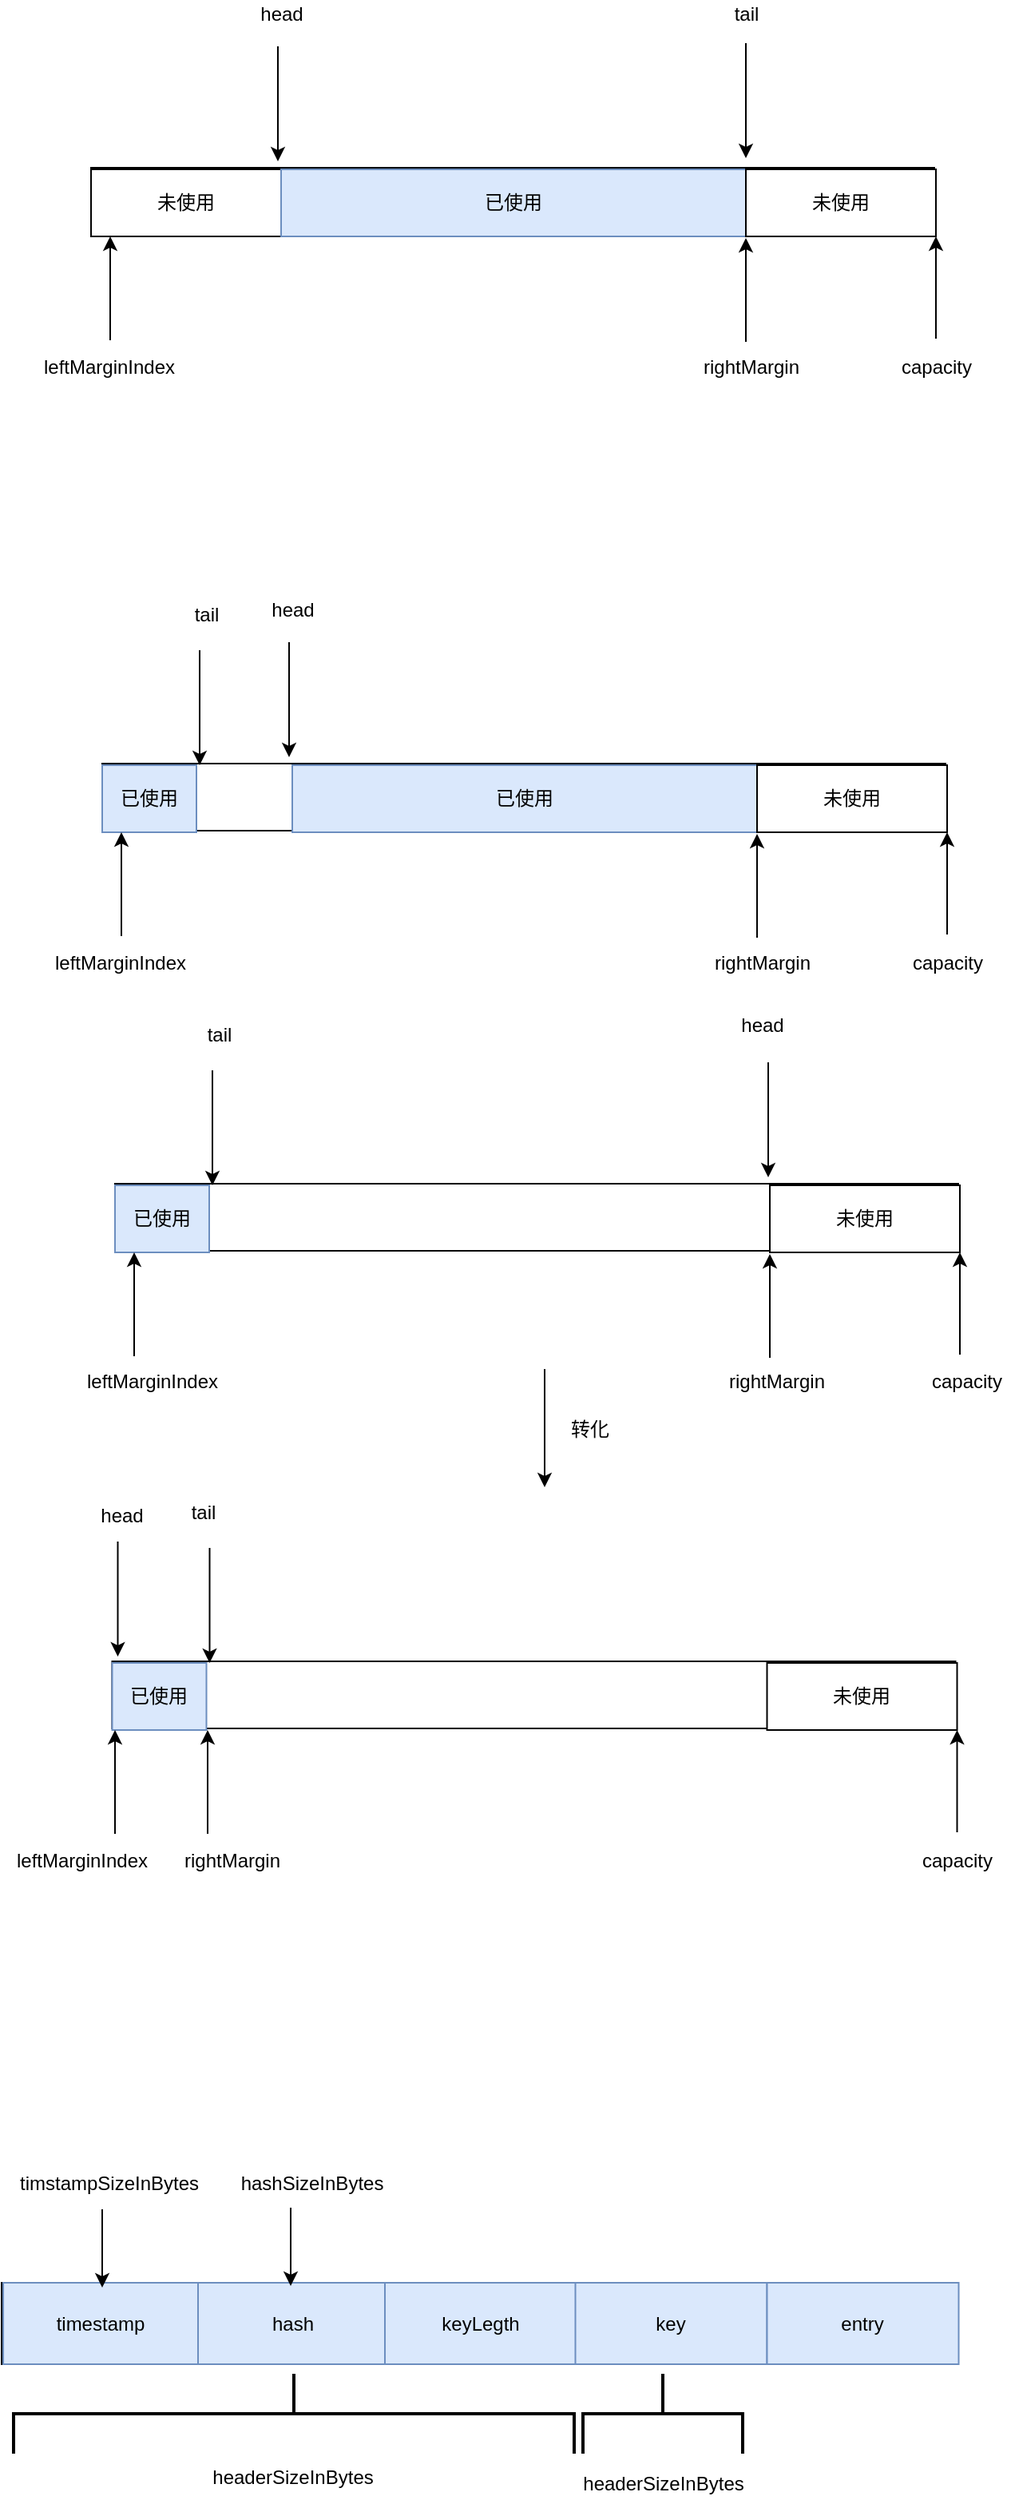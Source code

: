<mxfile version="13.6.2" type="device"><diagram id="tWjIsfhFJ9fkruEuD_MX" name="Page-1"><mxGraphModel dx="1106" dy="1003" grid="0" gridSize="10" guides="1" tooltips="1" connect="1" arrows="1" fold="1" page="1" pageScale="1" pageWidth="827" pageHeight="1169" math="0" shadow="0"><root><mxCell id="0"/><mxCell id="1" parent="0"/><mxCell id="O7p53UAmJ9MqIvxaiq9u-1" value="" style="rounded=0;whiteSpace=wrap;html=1;" parent="1" vertex="1"><mxGeometry x="186" y="172" width="528" height="42" as="geometry"/></mxCell><mxCell id="O7p53UAmJ9MqIvxaiq9u-3" value="未使用" style="rounded=0;whiteSpace=wrap;html=1;" parent="1" vertex="1"><mxGeometry x="186" y="173" width="119" height="42" as="geometry"/></mxCell><mxCell id="O7p53UAmJ9MqIvxaiq9u-5" value="已使用" style="rounded=0;whiteSpace=wrap;html=1;fillColor=#dae8fc;strokeColor=#6c8ebf;" parent="1" vertex="1"><mxGeometry x="305" y="173" width="291" height="42" as="geometry"/></mxCell><mxCell id="O7p53UAmJ9MqIvxaiq9u-6" value="&lt;span&gt;未使用&lt;/span&gt;" style="rounded=0;whiteSpace=wrap;html=1;" parent="1" vertex="1"><mxGeometry x="596" y="173" width="119" height="42" as="geometry"/></mxCell><mxCell id="O7p53UAmJ9MqIvxaiq9u-7" value="" style="endArrow=classic;html=1;" parent="1" edge="1"><mxGeometry width="50" height="50" relative="1" as="geometry"><mxPoint x="303" y="96" as="sourcePoint"/><mxPoint x="303" y="168" as="targetPoint"/></mxGeometry></mxCell><mxCell id="O7p53UAmJ9MqIvxaiq9u-8" value="" style="endArrow=classic;html=1;" parent="1" edge="1"><mxGeometry width="50" height="50" relative="1" as="geometry"><mxPoint x="596" y="94" as="sourcePoint"/><mxPoint x="596" y="166" as="targetPoint"/></mxGeometry></mxCell><mxCell id="O7p53UAmJ9MqIvxaiq9u-9" value="" style="endArrow=classic;html=1;" parent="1" edge="1"><mxGeometry width="50" height="50" relative="1" as="geometry"><mxPoint x="596" y="281" as="sourcePoint"/><mxPoint x="596" y="216" as="targetPoint"/></mxGeometry></mxCell><mxCell id="O7p53UAmJ9MqIvxaiq9u-10" value="" style="endArrow=classic;html=1;entryX=1;entryY=1;entryDx=0;entryDy=0;" parent="1" target="O7p53UAmJ9MqIvxaiq9u-6" edge="1"><mxGeometry width="50" height="50" relative="1" as="geometry"><mxPoint x="715" y="279" as="sourcePoint"/><mxPoint x="727" y="262" as="targetPoint"/></mxGeometry></mxCell><mxCell id="O7p53UAmJ9MqIvxaiq9u-11" value="" style="endArrow=classic;html=1;" parent="1" edge="1"><mxGeometry width="50" height="50" relative="1" as="geometry"><mxPoint x="198" y="280" as="sourcePoint"/><mxPoint x="198" y="215" as="targetPoint"/></mxGeometry></mxCell><mxCell id="O7p53UAmJ9MqIvxaiq9u-12" value="head" style="text;html=1;align=center;verticalAlign=middle;resizable=0;points=[];autosize=1;" parent="1" vertex="1"><mxGeometry x="286" y="67" width="37" height="18" as="geometry"/></mxCell><mxCell id="O7p53UAmJ9MqIvxaiq9u-13" value="tail" style="text;html=1;align=center;verticalAlign=middle;resizable=0;points=[];autosize=1;" parent="1" vertex="1"><mxGeometry x="583" y="67" width="25" height="18" as="geometry"/></mxCell><mxCell id="O7p53UAmJ9MqIvxaiq9u-14" value="rightMargin" style="text;html=1;align=center;verticalAlign=middle;resizable=0;points=[];autosize=1;" parent="1" vertex="1"><mxGeometry x="564" y="288" width="70" height="18" as="geometry"/></mxCell><mxCell id="O7p53UAmJ9MqIvxaiq9u-15" value="capacity" style="text;html=1;align=center;verticalAlign=middle;resizable=0;points=[];autosize=1;" parent="1" vertex="1"><mxGeometry x="688" y="288" width="54" height="18" as="geometry"/></mxCell><mxCell id="O7p53UAmJ9MqIvxaiq9u-16" value="leftMarginIndex" style="text;html=1;align=center;verticalAlign=middle;resizable=0;points=[];autosize=1;" parent="1" vertex="1"><mxGeometry x="151" y="288" width="92" height="18" as="geometry"/></mxCell><mxCell id="O7p53UAmJ9MqIvxaiq9u-17" value="" style="rounded=0;whiteSpace=wrap;html=1;" parent="1" vertex="1"><mxGeometry x="193" y="545" width="528" height="42" as="geometry"/></mxCell><mxCell id="O7p53UAmJ9MqIvxaiq9u-18" value="已使用" style="rounded=0;whiteSpace=wrap;html=1;fillColor=#dae8fc;strokeColor=#6c8ebf;" parent="1" vertex="1"><mxGeometry x="193" y="546" width="59" height="42" as="geometry"/></mxCell><mxCell id="O7p53UAmJ9MqIvxaiq9u-19" value="已使用" style="rounded=0;whiteSpace=wrap;html=1;fillColor=#dae8fc;strokeColor=#6c8ebf;" parent="1" vertex="1"><mxGeometry x="312" y="546" width="291" height="42" as="geometry"/></mxCell><mxCell id="O7p53UAmJ9MqIvxaiq9u-20" value="&lt;span&gt;未使用&lt;/span&gt;" style="rounded=0;whiteSpace=wrap;html=1;" parent="1" vertex="1"><mxGeometry x="603" y="546" width="119" height="42" as="geometry"/></mxCell><mxCell id="O7p53UAmJ9MqIvxaiq9u-21" value="" style="endArrow=classic;html=1;" parent="1" edge="1"><mxGeometry width="50" height="50" relative="1" as="geometry"><mxPoint x="310" y="469" as="sourcePoint"/><mxPoint x="310" y="541" as="targetPoint"/></mxGeometry></mxCell><mxCell id="O7p53UAmJ9MqIvxaiq9u-22" value="" style="endArrow=classic;html=1;" parent="1" edge="1"><mxGeometry width="50" height="50" relative="1" as="geometry"><mxPoint x="254" y="474" as="sourcePoint"/><mxPoint x="254" y="546" as="targetPoint"/></mxGeometry></mxCell><mxCell id="O7p53UAmJ9MqIvxaiq9u-23" value="" style="endArrow=classic;html=1;" parent="1" edge="1"><mxGeometry width="50" height="50" relative="1" as="geometry"><mxPoint x="603" y="654" as="sourcePoint"/><mxPoint x="603" y="589" as="targetPoint"/></mxGeometry></mxCell><mxCell id="O7p53UAmJ9MqIvxaiq9u-24" value="" style="endArrow=classic;html=1;entryX=1;entryY=1;entryDx=0;entryDy=0;" parent="1" target="O7p53UAmJ9MqIvxaiq9u-20" edge="1"><mxGeometry width="50" height="50" relative="1" as="geometry"><mxPoint x="722" y="652" as="sourcePoint"/><mxPoint x="734" y="635" as="targetPoint"/></mxGeometry></mxCell><mxCell id="O7p53UAmJ9MqIvxaiq9u-25" value="" style="endArrow=classic;html=1;" parent="1" edge="1"><mxGeometry width="50" height="50" relative="1" as="geometry"><mxPoint x="205" y="653" as="sourcePoint"/><mxPoint x="205" y="588" as="targetPoint"/></mxGeometry></mxCell><mxCell id="O7p53UAmJ9MqIvxaiq9u-26" value="head" style="text;html=1;align=center;verticalAlign=middle;resizable=0;points=[];autosize=1;" parent="1" vertex="1"><mxGeometry x="293" y="440" width="37" height="18" as="geometry"/></mxCell><mxCell id="O7p53UAmJ9MqIvxaiq9u-27" value="tail" style="text;html=1;align=center;verticalAlign=middle;resizable=0;points=[];autosize=1;" parent="1" vertex="1"><mxGeometry x="245" y="443" width="25" height="18" as="geometry"/></mxCell><mxCell id="O7p53UAmJ9MqIvxaiq9u-28" value="rightMargin" style="text;html=1;align=center;verticalAlign=middle;resizable=0;points=[];autosize=1;" parent="1" vertex="1"><mxGeometry x="571" y="661" width="70" height="18" as="geometry"/></mxCell><mxCell id="O7p53UAmJ9MqIvxaiq9u-29" value="capacity" style="text;html=1;align=center;verticalAlign=middle;resizable=0;points=[];autosize=1;" parent="1" vertex="1"><mxGeometry x="695" y="661" width="54" height="18" as="geometry"/></mxCell><mxCell id="O7p53UAmJ9MqIvxaiq9u-30" value="leftMarginIndex" style="text;html=1;align=center;verticalAlign=middle;resizable=0;points=[];autosize=1;" parent="1" vertex="1"><mxGeometry x="158" y="661" width="92" height="18" as="geometry"/></mxCell><mxCell id="O7p53UAmJ9MqIvxaiq9u-31" value="" style="rounded=0;whiteSpace=wrap;html=1;" parent="1" vertex="1"><mxGeometry x="199.25" y="1107" width="528" height="42" as="geometry"/></mxCell><mxCell id="O7p53UAmJ9MqIvxaiq9u-32" value="已使用" style="rounded=0;whiteSpace=wrap;html=1;fillColor=#dae8fc;strokeColor=#6c8ebf;" parent="1" vertex="1"><mxGeometry x="199.25" y="1108" width="59" height="42" as="geometry"/></mxCell><mxCell id="O7p53UAmJ9MqIvxaiq9u-34" value="&lt;span&gt;未使用&lt;/span&gt;" style="rounded=0;whiteSpace=wrap;html=1;" parent="1" vertex="1"><mxGeometry x="609.25" y="1108" width="119" height="42" as="geometry"/></mxCell><mxCell id="O7p53UAmJ9MqIvxaiq9u-35" value="" style="endArrow=classic;html=1;" parent="1" edge="1"><mxGeometry width="50" height="50" relative="1" as="geometry"><mxPoint x="202.75" y="1032" as="sourcePoint"/><mxPoint x="202.75" y="1104" as="targetPoint"/></mxGeometry></mxCell><mxCell id="O7p53UAmJ9MqIvxaiq9u-36" value="" style="endArrow=classic;html=1;" parent="1" edge="1"><mxGeometry width="50" height="50" relative="1" as="geometry"><mxPoint x="260.25" y="1036" as="sourcePoint"/><mxPoint x="260.25" y="1108" as="targetPoint"/></mxGeometry></mxCell><mxCell id="O7p53UAmJ9MqIvxaiq9u-37" value="" style="endArrow=classic;html=1;" parent="1" edge="1"><mxGeometry width="50" height="50" relative="1" as="geometry"><mxPoint x="259" y="1215" as="sourcePoint"/><mxPoint x="259" y="1150" as="targetPoint"/></mxGeometry></mxCell><mxCell id="O7p53UAmJ9MqIvxaiq9u-38" value="" style="endArrow=classic;html=1;entryX=1;entryY=1;entryDx=0;entryDy=0;" parent="1" target="O7p53UAmJ9MqIvxaiq9u-34" edge="1"><mxGeometry width="50" height="50" relative="1" as="geometry"><mxPoint x="728.25" y="1214" as="sourcePoint"/><mxPoint x="740.25" y="1197" as="targetPoint"/></mxGeometry></mxCell><mxCell id="O7p53UAmJ9MqIvxaiq9u-39" value="" style="endArrow=classic;html=1;" parent="1" edge="1"><mxGeometry width="50" height="50" relative="1" as="geometry"><mxPoint x="201" y="1215" as="sourcePoint"/><mxPoint x="201" y="1150" as="targetPoint"/></mxGeometry></mxCell><mxCell id="O7p53UAmJ9MqIvxaiq9u-40" value="head" style="text;html=1;align=center;verticalAlign=middle;resizable=0;points=[];autosize=1;" parent="1" vertex="1"><mxGeometry x="186" y="1007" width="37" height="18" as="geometry"/></mxCell><mxCell id="O7p53UAmJ9MqIvxaiq9u-41" value="tail" style="text;html=1;align=center;verticalAlign=middle;resizable=0;points=[];autosize=1;" parent="1" vertex="1"><mxGeometry x="243" y="1005" width="25" height="18" as="geometry"/></mxCell><mxCell id="O7p53UAmJ9MqIvxaiq9u-42" value="rightMargin" style="text;html=1;align=center;verticalAlign=middle;resizable=0;points=[];autosize=1;" parent="1" vertex="1"><mxGeometry x="239" y="1223" width="70" height="18" as="geometry"/></mxCell><mxCell id="O7p53UAmJ9MqIvxaiq9u-43" value="capacity" style="text;html=1;align=center;verticalAlign=middle;resizable=0;points=[];autosize=1;" parent="1" vertex="1"><mxGeometry x="701.25" y="1223" width="54" height="18" as="geometry"/></mxCell><mxCell id="O7p53UAmJ9MqIvxaiq9u-44" value="leftMarginIndex" style="text;html=1;align=center;verticalAlign=middle;resizable=0;points=[];autosize=1;" parent="1" vertex="1"><mxGeometry x="134" y="1223" width="92" height="18" as="geometry"/></mxCell><mxCell id="O7p53UAmJ9MqIvxaiq9u-45" value="" style="rounded=0;whiteSpace=wrap;html=1;" parent="1" vertex="1"><mxGeometry x="201" y="808" width="528" height="42" as="geometry"/></mxCell><mxCell id="O7p53UAmJ9MqIvxaiq9u-46" value="已使用" style="rounded=0;whiteSpace=wrap;html=1;fillColor=#dae8fc;strokeColor=#6c8ebf;" parent="1" vertex="1"><mxGeometry x="201" y="809" width="59" height="42" as="geometry"/></mxCell><mxCell id="O7p53UAmJ9MqIvxaiq9u-48" value="&lt;span&gt;未使用&lt;/span&gt;" style="rounded=0;whiteSpace=wrap;html=1;" parent="1" vertex="1"><mxGeometry x="611" y="809" width="119" height="42" as="geometry"/></mxCell><mxCell id="O7p53UAmJ9MqIvxaiq9u-49" value="" style="endArrow=classic;html=1;" parent="1" edge="1"><mxGeometry width="50" height="50" relative="1" as="geometry"><mxPoint x="610" y="732" as="sourcePoint"/><mxPoint x="610" y="804" as="targetPoint"/></mxGeometry></mxCell><mxCell id="O7p53UAmJ9MqIvxaiq9u-50" value="" style="endArrow=classic;html=1;" parent="1" edge="1"><mxGeometry width="50" height="50" relative="1" as="geometry"><mxPoint x="262" y="737" as="sourcePoint"/><mxPoint x="262" y="809" as="targetPoint"/></mxGeometry></mxCell><mxCell id="O7p53UAmJ9MqIvxaiq9u-51" value="" style="endArrow=classic;html=1;" parent="1" edge="1"><mxGeometry width="50" height="50" relative="1" as="geometry"><mxPoint x="611" y="917" as="sourcePoint"/><mxPoint x="611" y="852" as="targetPoint"/></mxGeometry></mxCell><mxCell id="O7p53UAmJ9MqIvxaiq9u-52" value="" style="endArrow=classic;html=1;entryX=1;entryY=1;entryDx=0;entryDy=0;" parent="1" target="O7p53UAmJ9MqIvxaiq9u-48" edge="1"><mxGeometry width="50" height="50" relative="1" as="geometry"><mxPoint x="730" y="915" as="sourcePoint"/><mxPoint x="742" y="898" as="targetPoint"/></mxGeometry></mxCell><mxCell id="O7p53UAmJ9MqIvxaiq9u-53" value="" style="endArrow=classic;html=1;" parent="1" edge="1"><mxGeometry width="50" height="50" relative="1" as="geometry"><mxPoint x="213" y="916" as="sourcePoint"/><mxPoint x="213" y="851" as="targetPoint"/></mxGeometry></mxCell><mxCell id="O7p53UAmJ9MqIvxaiq9u-54" value="head" style="text;html=1;align=center;verticalAlign=middle;resizable=0;points=[];autosize=1;" parent="1" vertex="1"><mxGeometry x="587.5" y="700" width="37" height="18" as="geometry"/></mxCell><mxCell id="O7p53UAmJ9MqIvxaiq9u-55" value="tail" style="text;html=1;align=center;verticalAlign=middle;resizable=0;points=[];autosize=1;" parent="1" vertex="1"><mxGeometry x="253" y="706" width="25" height="18" as="geometry"/></mxCell><mxCell id="O7p53UAmJ9MqIvxaiq9u-56" value="rightMargin" style="text;html=1;align=center;verticalAlign=middle;resizable=0;points=[];autosize=1;" parent="1" vertex="1"><mxGeometry x="580" y="923" width="70" height="18" as="geometry"/></mxCell><mxCell id="O7p53UAmJ9MqIvxaiq9u-57" value="capacity" style="text;html=1;align=center;verticalAlign=middle;resizable=0;points=[];autosize=1;" parent="1" vertex="1"><mxGeometry x="707" y="923" width="54" height="18" as="geometry"/></mxCell><mxCell id="O7p53UAmJ9MqIvxaiq9u-58" value="leftMarginIndex" style="text;html=1;align=center;verticalAlign=middle;resizable=0;points=[];autosize=1;" parent="1" vertex="1"><mxGeometry x="178" y="923" width="92" height="18" as="geometry"/></mxCell><mxCell id="O7p53UAmJ9MqIvxaiq9u-59" value="" style="endArrow=classic;html=1;" parent="1" edge="1"><mxGeometry width="50" height="50" relative="1" as="geometry"><mxPoint x="470" y="924" as="sourcePoint"/><mxPoint x="470" y="998" as="targetPoint"/></mxGeometry></mxCell><mxCell id="O7p53UAmJ9MqIvxaiq9u-60" value="转化" style="text;html=1;align=center;verticalAlign=middle;resizable=0;points=[];autosize=1;" parent="1" vertex="1"><mxGeometry x="481" y="953" width="34" height="18" as="geometry"/></mxCell><mxCell id="Jo9EDIw8Hpxo5tzHIewA-1" value="" style="rounded=0;whiteSpace=wrap;html=1;" vertex="1" parent="1"><mxGeometry x="130" y="1496" width="599" height="51" as="geometry"/></mxCell><mxCell id="Jo9EDIw8Hpxo5tzHIewA-2" value="timestamp" style="rounded=0;whiteSpace=wrap;html=1;fillColor=#dae8fc;strokeColor=#6c8ebf;" vertex="1" parent="1"><mxGeometry x="131" y="1496" width="122" height="51" as="geometry"/></mxCell><mxCell id="Jo9EDIw8Hpxo5tzHIewA-3" value="hash" style="rounded=0;whiteSpace=wrap;html=1;fillColor=#dae8fc;strokeColor=#6c8ebf;" vertex="1" parent="1"><mxGeometry x="253" y="1496" width="119" height="51" as="geometry"/></mxCell><mxCell id="Jo9EDIw8Hpxo5tzHIewA-4" value="keyLegth" style="rounded=0;whiteSpace=wrap;html=1;fillColor=#dae8fc;strokeColor=#6c8ebf;" vertex="1" parent="1"><mxGeometry x="370" y="1496" width="120" height="51" as="geometry"/></mxCell><mxCell id="Jo9EDIw8Hpxo5tzHIewA-5" value="key" style="rounded=0;whiteSpace=wrap;html=1;fillColor=#dae8fc;strokeColor=#6c8ebf;" vertex="1" parent="1"><mxGeometry x="489.25" y="1496" width="120" height="51" as="geometry"/></mxCell><mxCell id="Jo9EDIw8Hpxo5tzHIewA-6" value="entry" style="rounded=0;whiteSpace=wrap;html=1;fillColor=#dae8fc;strokeColor=#6c8ebf;" vertex="1" parent="1"><mxGeometry x="609.25" y="1496" width="120" height="51" as="geometry"/></mxCell><mxCell id="Jo9EDIw8Hpxo5tzHIewA-7" value="" style="endArrow=classic;html=1;" edge="1" parent="1"><mxGeometry width="50" height="50" relative="1" as="geometry"><mxPoint x="193" y="1450" as="sourcePoint"/><mxPoint x="193" y="1499" as="targetPoint"/></mxGeometry></mxCell><mxCell id="Jo9EDIw8Hpxo5tzHIewA-8" value="" style="endArrow=classic;html=1;" edge="1" parent="1"><mxGeometry width="50" height="50" relative="1" as="geometry"><mxPoint x="311" y="1449" as="sourcePoint"/><mxPoint x="311" y="1498" as="targetPoint"/></mxGeometry></mxCell><mxCell id="Jo9EDIw8Hpxo5tzHIewA-9" value="timstampSizeInBytes" style="text;html=1;align=center;verticalAlign=middle;resizable=0;points=[];autosize=1;" vertex="1" parent="1"><mxGeometry x="136" y="1425" width="122" height="18" as="geometry"/></mxCell><mxCell id="Jo9EDIw8Hpxo5tzHIewA-10" value="hashSizeInBytes" style="text;html=1;align=center;verticalAlign=middle;resizable=0;points=[];autosize=1;" vertex="1" parent="1"><mxGeometry x="274" y="1425" width="99" height="18" as="geometry"/></mxCell><mxCell id="Jo9EDIw8Hpxo5tzHIewA-12" value="headerSizeInBytes" style="text;html=1;align=center;verticalAlign=middle;resizable=0;points=[];autosize=1;" vertex="1" parent="1"><mxGeometry x="256" y="1609" width="111" height="18" as="geometry"/></mxCell><mxCell id="Jo9EDIw8Hpxo5tzHIewA-13" value="" style="strokeWidth=2;html=1;shape=mxgraph.flowchart.annotation_2;align=left;labelPosition=right;pointerEvents=1;direction=south;" vertex="1" parent="1"><mxGeometry x="137.5" y="1553" width="351" height="50" as="geometry"/></mxCell><mxCell id="Jo9EDIw8Hpxo5tzHIewA-15" value="" style="strokeWidth=2;html=1;shape=mxgraph.flowchart.annotation_2;align=left;labelPosition=right;pointerEvents=1;direction=south;" vertex="1" parent="1"><mxGeometry x="494" y="1553" width="100" height="50" as="geometry"/></mxCell><mxCell id="Jo9EDIw8Hpxo5tzHIewA-16" value="headerSizeInBytes" style="text;html=1;align=center;verticalAlign=middle;resizable=0;points=[];autosize=1;" vertex="1" parent="1"><mxGeometry x="488.5" y="1613" width="111" height="18" as="geometry"/></mxCell></root></mxGraphModel></diagram></mxfile>